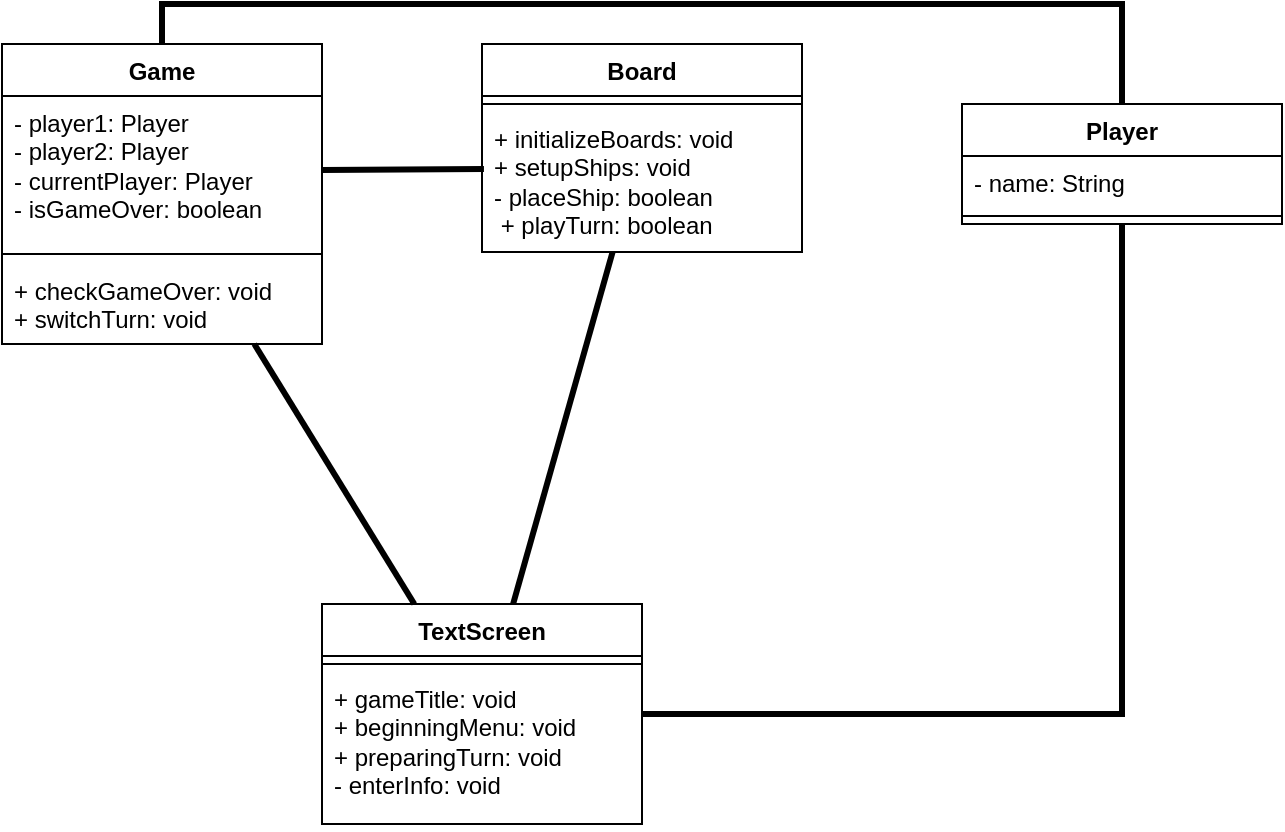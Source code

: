 <mxfile version="24.8.6">
  <diagram name="Trang-1" id="k-t0xXxd3lXVI78Pg3HH">
    <mxGraphModel dx="808" dy="489" grid="1" gridSize="10" guides="1" tooltips="1" connect="1" arrows="1" fold="1" page="1" pageScale="1" pageWidth="827" pageHeight="1169" math="0" shadow="0">
      <root>
        <mxCell id="0" />
        <mxCell id="1" parent="0" />
        <mxCell id="isjE_wFRxhfivBWbSAZj-7" value="Game" style="swimlane;fontStyle=1;align=center;verticalAlign=top;childLayout=stackLayout;horizontal=1;startSize=26;horizontalStack=0;resizeParent=1;resizeParentMax=0;resizeLast=0;collapsible=1;marginBottom=0;whiteSpace=wrap;html=1;" vertex="1" parent="1">
          <mxGeometry x="120" y="40" width="160" height="150" as="geometry" />
        </mxCell>
        <mxCell id="isjE_wFRxhfivBWbSAZj-8" value="- player1: Player&lt;div&gt;- player2: Player&lt;/div&gt;&lt;div&gt;- currentPlayer: Player&lt;/div&gt;&lt;div&gt;- isGameOver: boolean&lt;/div&gt;" style="text;strokeColor=none;fillColor=none;align=left;verticalAlign=top;spacingLeft=4;spacingRight=4;overflow=hidden;rotatable=0;points=[[0,0.5],[1,0.5]];portConstraint=eastwest;whiteSpace=wrap;html=1;" vertex="1" parent="isjE_wFRxhfivBWbSAZj-7">
          <mxGeometry y="26" width="160" height="74" as="geometry" />
        </mxCell>
        <mxCell id="isjE_wFRxhfivBWbSAZj-9" value="" style="line;strokeWidth=1;fillColor=none;align=left;verticalAlign=middle;spacingTop=-1;spacingLeft=3;spacingRight=3;rotatable=0;labelPosition=right;points=[];portConstraint=eastwest;strokeColor=inherit;" vertex="1" parent="isjE_wFRxhfivBWbSAZj-7">
          <mxGeometry y="100" width="160" height="10" as="geometry" />
        </mxCell>
        <mxCell id="isjE_wFRxhfivBWbSAZj-10" value="+ checkGameOver: void&lt;div&gt;+ switchTurn: void&lt;/div&gt;&lt;div&gt;&lt;br&gt;&lt;/div&gt;" style="text;strokeColor=none;fillColor=none;align=left;verticalAlign=top;spacingLeft=4;spacingRight=4;overflow=hidden;rotatable=0;points=[[0,0.5],[1,0.5]];portConstraint=eastwest;whiteSpace=wrap;html=1;" vertex="1" parent="isjE_wFRxhfivBWbSAZj-7">
          <mxGeometry y="110" width="160" height="40" as="geometry" />
        </mxCell>
        <mxCell id="isjE_wFRxhfivBWbSAZj-11" value="Player" style="swimlane;fontStyle=1;align=center;verticalAlign=top;childLayout=stackLayout;horizontal=1;startSize=26;horizontalStack=0;resizeParent=1;resizeParentMax=0;resizeLast=0;collapsible=1;marginBottom=0;whiteSpace=wrap;html=1;" vertex="1" parent="1">
          <mxGeometry x="600" y="70" width="160" height="60" as="geometry" />
        </mxCell>
        <mxCell id="isjE_wFRxhfivBWbSAZj-12" value="- name: String" style="text;strokeColor=none;fillColor=none;align=left;verticalAlign=top;spacingLeft=4;spacingRight=4;overflow=hidden;rotatable=0;points=[[0,0.5],[1,0.5]];portConstraint=eastwest;whiteSpace=wrap;html=1;" vertex="1" parent="isjE_wFRxhfivBWbSAZj-11">
          <mxGeometry y="26" width="160" height="26" as="geometry" />
        </mxCell>
        <mxCell id="isjE_wFRxhfivBWbSAZj-13" value="" style="line;strokeWidth=1;fillColor=none;align=left;verticalAlign=middle;spacingTop=-1;spacingLeft=3;spacingRight=3;rotatable=0;labelPosition=right;points=[];portConstraint=eastwest;strokeColor=inherit;" vertex="1" parent="isjE_wFRxhfivBWbSAZj-11">
          <mxGeometry y="52" width="160" height="8" as="geometry" />
        </mxCell>
        <mxCell id="isjE_wFRxhfivBWbSAZj-15" value="Board" style="swimlane;fontStyle=1;align=center;verticalAlign=top;childLayout=stackLayout;horizontal=1;startSize=26;horizontalStack=0;resizeParent=1;resizeParentMax=0;resizeLast=0;collapsible=1;marginBottom=0;whiteSpace=wrap;html=1;" vertex="1" parent="1">
          <mxGeometry x="360" y="40" width="160" height="104" as="geometry" />
        </mxCell>
        <mxCell id="isjE_wFRxhfivBWbSAZj-17" value="" style="line;strokeWidth=1;fillColor=none;align=left;verticalAlign=middle;spacingTop=-1;spacingLeft=3;spacingRight=3;rotatable=0;labelPosition=right;points=[];portConstraint=eastwest;strokeColor=inherit;" vertex="1" parent="isjE_wFRxhfivBWbSAZj-15">
          <mxGeometry y="26" width="160" height="8" as="geometry" />
        </mxCell>
        <mxCell id="isjE_wFRxhfivBWbSAZj-18" value="+&amp;nbsp;initializeBoards: void&lt;div&gt;+&amp;nbsp;setupShips: void&lt;/div&gt;&lt;div&gt;-&amp;nbsp;placeShip: boolean&lt;/div&gt;&lt;div&gt;&lt;span style=&quot;background-color: initial;&quot;&gt;&amp;nbsp;+ playTurn: boolean&lt;/span&gt;&lt;/div&gt;" style="text;strokeColor=none;fillColor=none;align=left;verticalAlign=top;spacingLeft=4;spacingRight=4;overflow=hidden;rotatable=0;points=[[0,0.5],[1,0.5]];portConstraint=eastwest;whiteSpace=wrap;html=1;" vertex="1" parent="isjE_wFRxhfivBWbSAZj-15">
          <mxGeometry y="34" width="160" height="70" as="geometry" />
        </mxCell>
        <mxCell id="isjE_wFRxhfivBWbSAZj-19" value="TextScreen" style="swimlane;fontStyle=1;align=center;verticalAlign=top;childLayout=stackLayout;horizontal=1;startSize=26;horizontalStack=0;resizeParent=1;resizeParentMax=0;resizeLast=0;collapsible=1;marginBottom=0;whiteSpace=wrap;html=1;" vertex="1" parent="1">
          <mxGeometry x="280" y="320" width="160" height="110" as="geometry" />
        </mxCell>
        <mxCell id="isjE_wFRxhfivBWbSAZj-21" value="" style="line;strokeWidth=1;fillColor=none;align=left;verticalAlign=middle;spacingTop=-1;spacingLeft=3;spacingRight=3;rotatable=0;labelPosition=right;points=[];portConstraint=eastwest;strokeColor=inherit;" vertex="1" parent="isjE_wFRxhfivBWbSAZj-19">
          <mxGeometry y="26" width="160" height="8" as="geometry" />
        </mxCell>
        <mxCell id="isjE_wFRxhfivBWbSAZj-22" value="+ gameTitle: void&lt;div&gt;+&amp;nbsp;beginningMenu: void&lt;/div&gt;&lt;div&gt;+&amp;nbsp;preparingTurn: void&lt;/div&gt;&lt;div&gt;-&amp;nbsp;enterInfo: void&lt;/div&gt;" style="text;strokeColor=none;fillColor=none;align=left;verticalAlign=top;spacingLeft=4;spacingRight=4;overflow=hidden;rotatable=0;points=[[0,0.5],[1,0.5]];portConstraint=eastwest;whiteSpace=wrap;html=1;" vertex="1" parent="isjE_wFRxhfivBWbSAZj-19">
          <mxGeometry y="34" width="160" height="76" as="geometry" />
        </mxCell>
        <mxCell id="isjE_wFRxhfivBWbSAZj-31" value="" style="endArrow=none;startArrow=none;endFill=0;startFill=0;endSize=8;html=1;verticalAlign=bottom;labelBackgroundColor=none;strokeWidth=3;rounded=0;" edge="1" parent="1" source="isjE_wFRxhfivBWbSAZj-11" target="isjE_wFRxhfivBWbSAZj-19">
          <mxGeometry width="160" relative="1" as="geometry">
            <mxPoint x="660" y="170" as="sourcePoint" />
            <mxPoint x="820" y="170" as="targetPoint" />
            <Array as="points">
              <mxPoint x="680" y="375" />
            </Array>
          </mxGeometry>
        </mxCell>
        <mxCell id="isjE_wFRxhfivBWbSAZj-32" value="" style="endArrow=none;startArrow=none;endFill=0;startFill=0;endSize=8;html=1;verticalAlign=bottom;labelBackgroundColor=none;strokeWidth=3;rounded=0;exitX=0.5;exitY=0;exitDx=0;exitDy=0;entryX=0.5;entryY=0;entryDx=0;entryDy=0;" edge="1" parent="1" source="isjE_wFRxhfivBWbSAZj-7" target="isjE_wFRxhfivBWbSAZj-11">
          <mxGeometry width="160" relative="1" as="geometry">
            <mxPoint x="360" y="150" as="sourcePoint" />
            <mxPoint x="520" y="150" as="targetPoint" />
            <Array as="points">
              <mxPoint x="200" y="20" />
              <mxPoint x="440" y="20" />
              <mxPoint x="680" y="20" />
            </Array>
          </mxGeometry>
        </mxCell>
        <mxCell id="isjE_wFRxhfivBWbSAZj-34" value="" style="endArrow=none;startArrow=none;endFill=0;startFill=0;endSize=8;html=1;verticalAlign=bottom;labelBackgroundColor=none;strokeWidth=3;rounded=0;exitX=1;exitY=0.5;exitDx=0;exitDy=0;entryX=0.006;entryY=0.408;entryDx=0;entryDy=0;entryPerimeter=0;" edge="1" parent="1" source="isjE_wFRxhfivBWbSAZj-8" target="isjE_wFRxhfivBWbSAZj-18">
          <mxGeometry width="160" relative="1" as="geometry">
            <mxPoint x="360" y="240" as="sourcePoint" />
            <mxPoint x="520" y="240" as="targetPoint" />
          </mxGeometry>
        </mxCell>
        <mxCell id="isjE_wFRxhfivBWbSAZj-36" value="" style="endArrow=none;startArrow=none;endFill=0;startFill=0;endSize=8;html=1;verticalAlign=bottom;labelBackgroundColor=none;strokeWidth=3;rounded=0;" edge="1" parent="1" source="isjE_wFRxhfivBWbSAZj-7" target="isjE_wFRxhfivBWbSAZj-19">
          <mxGeometry width="160" relative="1" as="geometry">
            <mxPoint x="360" y="240" as="sourcePoint" />
            <mxPoint x="520" y="240" as="targetPoint" />
          </mxGeometry>
        </mxCell>
        <mxCell id="isjE_wFRxhfivBWbSAZj-37" value="" style="endArrow=none;startArrow=none;endFill=0;startFill=0;endSize=8;html=1;verticalAlign=bottom;labelBackgroundColor=none;strokeWidth=3;rounded=0;" edge="1" parent="1" source="isjE_wFRxhfivBWbSAZj-15" target="isjE_wFRxhfivBWbSAZj-19">
          <mxGeometry width="160" relative="1" as="geometry">
            <mxPoint x="360" y="240" as="sourcePoint" />
            <mxPoint x="520" y="240" as="targetPoint" />
          </mxGeometry>
        </mxCell>
      </root>
    </mxGraphModel>
  </diagram>
</mxfile>

